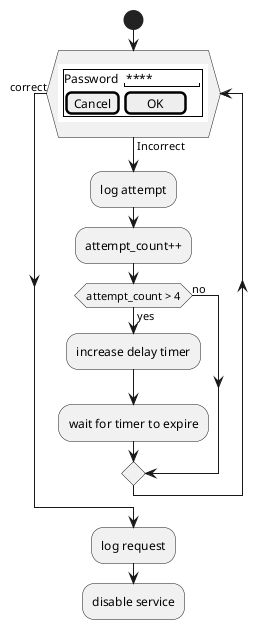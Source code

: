 @startuml
start
while (\n{{\nsalt\n{+\nPassword | "****     "\n[Cancel] | [  OK   ]}\n}}\n) is (Incorrect)
  :log attempt;
  :attempt_count++;
  if (attempt_count > 4) then (yes)
    :increase delay timer;
    :wait for timer to expire;
  else (no)
  endif
endwhile (correct)
:log request;
:disable service;
@enduml

